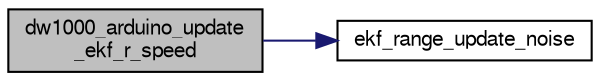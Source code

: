 digraph "dw1000_arduino_update_ekf_r_speed"
{
  edge [fontname="FreeSans",fontsize="10",labelfontname="FreeSans",labelfontsize="10"];
  node [fontname="FreeSans",fontsize="10",shape=record];
  rankdir="LR";
  Node1 [label="dw1000_arduino_update\l_ekf_r_speed",height=0.2,width=0.4,color="black", fillcolor="grey75", style="filled", fontcolor="black"];
  Node1 -> Node2 [color="midnightblue",fontsize="10",style="solid",fontname="FreeSans"];
  Node2 [label="ekf_range_update_noise",height=0.2,width=0.4,color="black", fillcolor="white", style="filled",URL="$ekf__range_8c.html#a03ce31cc2ed3d4b78a2098d69fae51d8",tooltip="Update process and measurement noises. "];
}
